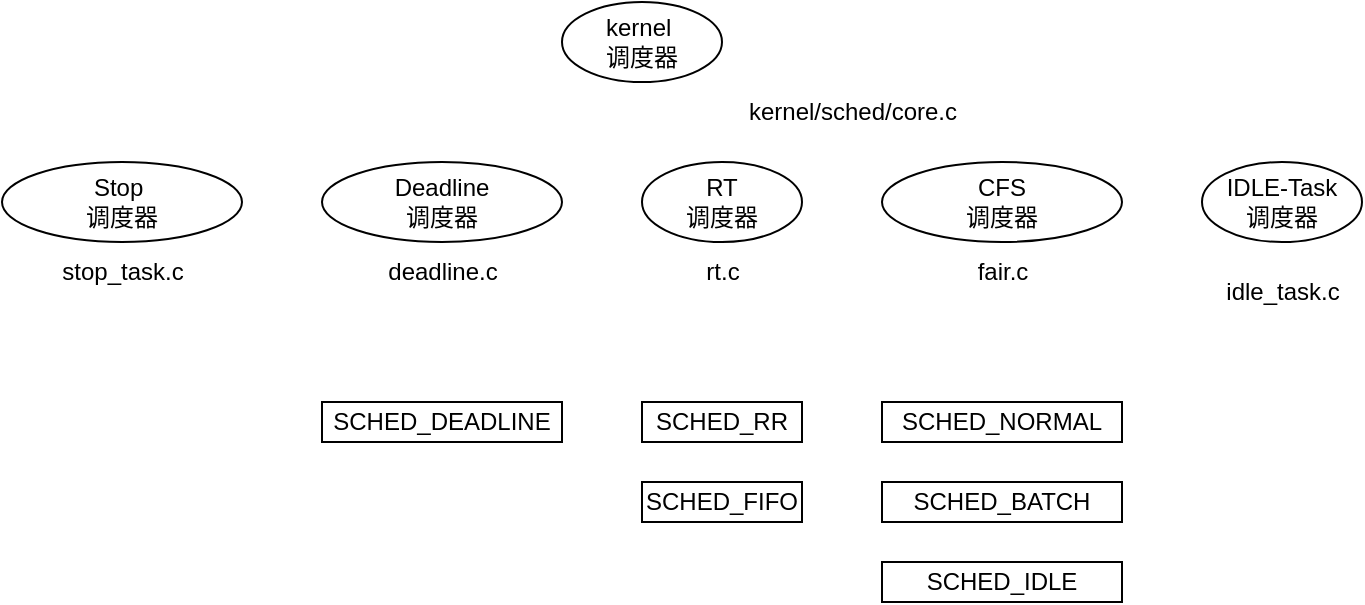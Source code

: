 <mxfile version="24.6.4" type="github">
  <diagram name="第 1 页" id="ez6D_i42WH2TpB5TEEM4">
    <mxGraphModel dx="954" dy="558" grid="1" gridSize="10" guides="1" tooltips="1" connect="1" arrows="1" fold="1" page="1" pageScale="1" pageWidth="1169" pageHeight="827" math="0" shadow="0">
      <root>
        <mxCell id="0" />
        <mxCell id="1" parent="0" />
        <mxCell id="2dxcPHx9autNQarSewx5-1" value="kernel&amp;nbsp;&lt;div&gt;调度器&lt;/div&gt;" style="ellipse;whiteSpace=wrap;html=1;" vertex="1" parent="1">
          <mxGeometry x="400" y="40" width="80" height="40" as="geometry" />
        </mxCell>
        <mxCell id="2dxcPHx9autNQarSewx5-2" value="Stop&amp;nbsp;&lt;div&gt;调度器&lt;/div&gt;" style="ellipse;whiteSpace=wrap;html=1;" vertex="1" parent="1">
          <mxGeometry x="120" y="120" width="120" height="40" as="geometry" />
        </mxCell>
        <mxCell id="2dxcPHx9autNQarSewx5-3" value="&lt;div&gt;Deadline&lt;/div&gt;&lt;div&gt;调度器&lt;/div&gt;" style="ellipse;whiteSpace=wrap;html=1;" vertex="1" parent="1">
          <mxGeometry x="280" y="120" width="120" height="40" as="geometry" />
        </mxCell>
        <mxCell id="2dxcPHx9autNQarSewx5-4" value="&lt;div&gt;RT&lt;/div&gt;&lt;div&gt;调度器&lt;/div&gt;" style="ellipse;whiteSpace=wrap;html=1;" vertex="1" parent="1">
          <mxGeometry x="440" y="120" width="80" height="40" as="geometry" />
        </mxCell>
        <mxCell id="2dxcPHx9autNQarSewx5-5" value="&lt;div&gt;CFS&lt;/div&gt;&lt;div&gt;调度器&lt;/div&gt;" style="ellipse;whiteSpace=wrap;html=1;" vertex="1" parent="1">
          <mxGeometry x="560" y="120" width="120" height="40" as="geometry" />
        </mxCell>
        <mxCell id="2dxcPHx9autNQarSewx5-6" value="&lt;div&gt;IDLE-Task&lt;/div&gt;&lt;div&gt;调度器&lt;/div&gt;" style="ellipse;whiteSpace=wrap;html=1;" vertex="1" parent="1">
          <mxGeometry x="720" y="120" width="80" height="40" as="geometry" />
        </mxCell>
        <mxCell id="2dxcPHx9autNQarSewx5-7" value="kernel/sched/core.c" style="text;html=1;align=center;verticalAlign=middle;resizable=0;points=[];autosize=1;strokeColor=none;fillColor=none;" vertex="1" parent="1">
          <mxGeometry x="480" y="80" width="130" height="30" as="geometry" />
        </mxCell>
        <mxCell id="2dxcPHx9autNQarSewx5-8" value="stop_task.c" style="text;html=1;align=center;verticalAlign=middle;resizable=0;points=[];autosize=1;strokeColor=none;fillColor=none;" vertex="1" parent="1">
          <mxGeometry x="140" y="160" width="80" height="30" as="geometry" />
        </mxCell>
        <mxCell id="2dxcPHx9autNQarSewx5-9" value="deadline.c" style="text;html=1;align=center;verticalAlign=middle;resizable=0;points=[];autosize=1;strokeColor=none;fillColor=none;" vertex="1" parent="1">
          <mxGeometry x="300" y="160" width="80" height="30" as="geometry" />
        </mxCell>
        <mxCell id="2dxcPHx9autNQarSewx5-10" value="rt.c" style="text;html=1;align=center;verticalAlign=middle;resizable=0;points=[];autosize=1;strokeColor=none;fillColor=none;" vertex="1" parent="1">
          <mxGeometry x="460" y="160" width="40" height="30" as="geometry" />
        </mxCell>
        <mxCell id="2dxcPHx9autNQarSewx5-11" value="fair.c" style="text;html=1;align=center;verticalAlign=middle;resizable=0;points=[];autosize=1;strokeColor=none;fillColor=none;" vertex="1" parent="1">
          <mxGeometry x="595" y="160" width="50" height="30" as="geometry" />
        </mxCell>
        <mxCell id="2dxcPHx9autNQarSewx5-12" value="idle_task.c" style="text;html=1;align=center;verticalAlign=middle;resizable=0;points=[];autosize=1;strokeColor=none;fillColor=none;" vertex="1" parent="1">
          <mxGeometry x="720" y="170" width="80" height="30" as="geometry" />
        </mxCell>
        <mxCell id="2dxcPHx9autNQarSewx5-13" value="SCHED_DEADLINE" style="rounded=0;whiteSpace=wrap;html=1;" vertex="1" parent="1">
          <mxGeometry x="280" y="240" width="120" height="20" as="geometry" />
        </mxCell>
        <mxCell id="2dxcPHx9autNQarSewx5-15" value="SCHED_RR" style="rounded=0;whiteSpace=wrap;html=1;" vertex="1" parent="1">
          <mxGeometry x="440" y="240" width="80" height="20" as="geometry" />
        </mxCell>
        <mxCell id="2dxcPHx9autNQarSewx5-16" value="SCHED_FIFO" style="rounded=0;whiteSpace=wrap;html=1;" vertex="1" parent="1">
          <mxGeometry x="440" y="280" width="80" height="20" as="geometry" />
        </mxCell>
        <mxCell id="2dxcPHx9autNQarSewx5-17" value="SCHED_NORMAL" style="rounded=0;whiteSpace=wrap;html=1;" vertex="1" parent="1">
          <mxGeometry x="560" y="240" width="120" height="20" as="geometry" />
        </mxCell>
        <mxCell id="2dxcPHx9autNQarSewx5-18" value="SCHED_BATCH" style="rounded=0;whiteSpace=wrap;html=1;" vertex="1" parent="1">
          <mxGeometry x="560" y="280" width="120" height="20" as="geometry" />
        </mxCell>
        <mxCell id="2dxcPHx9autNQarSewx5-19" value="SCHED_IDLE" style="rounded=0;whiteSpace=wrap;html=1;" vertex="1" parent="1">
          <mxGeometry x="560" y="320" width="120" height="20" as="geometry" />
        </mxCell>
      </root>
    </mxGraphModel>
  </diagram>
</mxfile>
